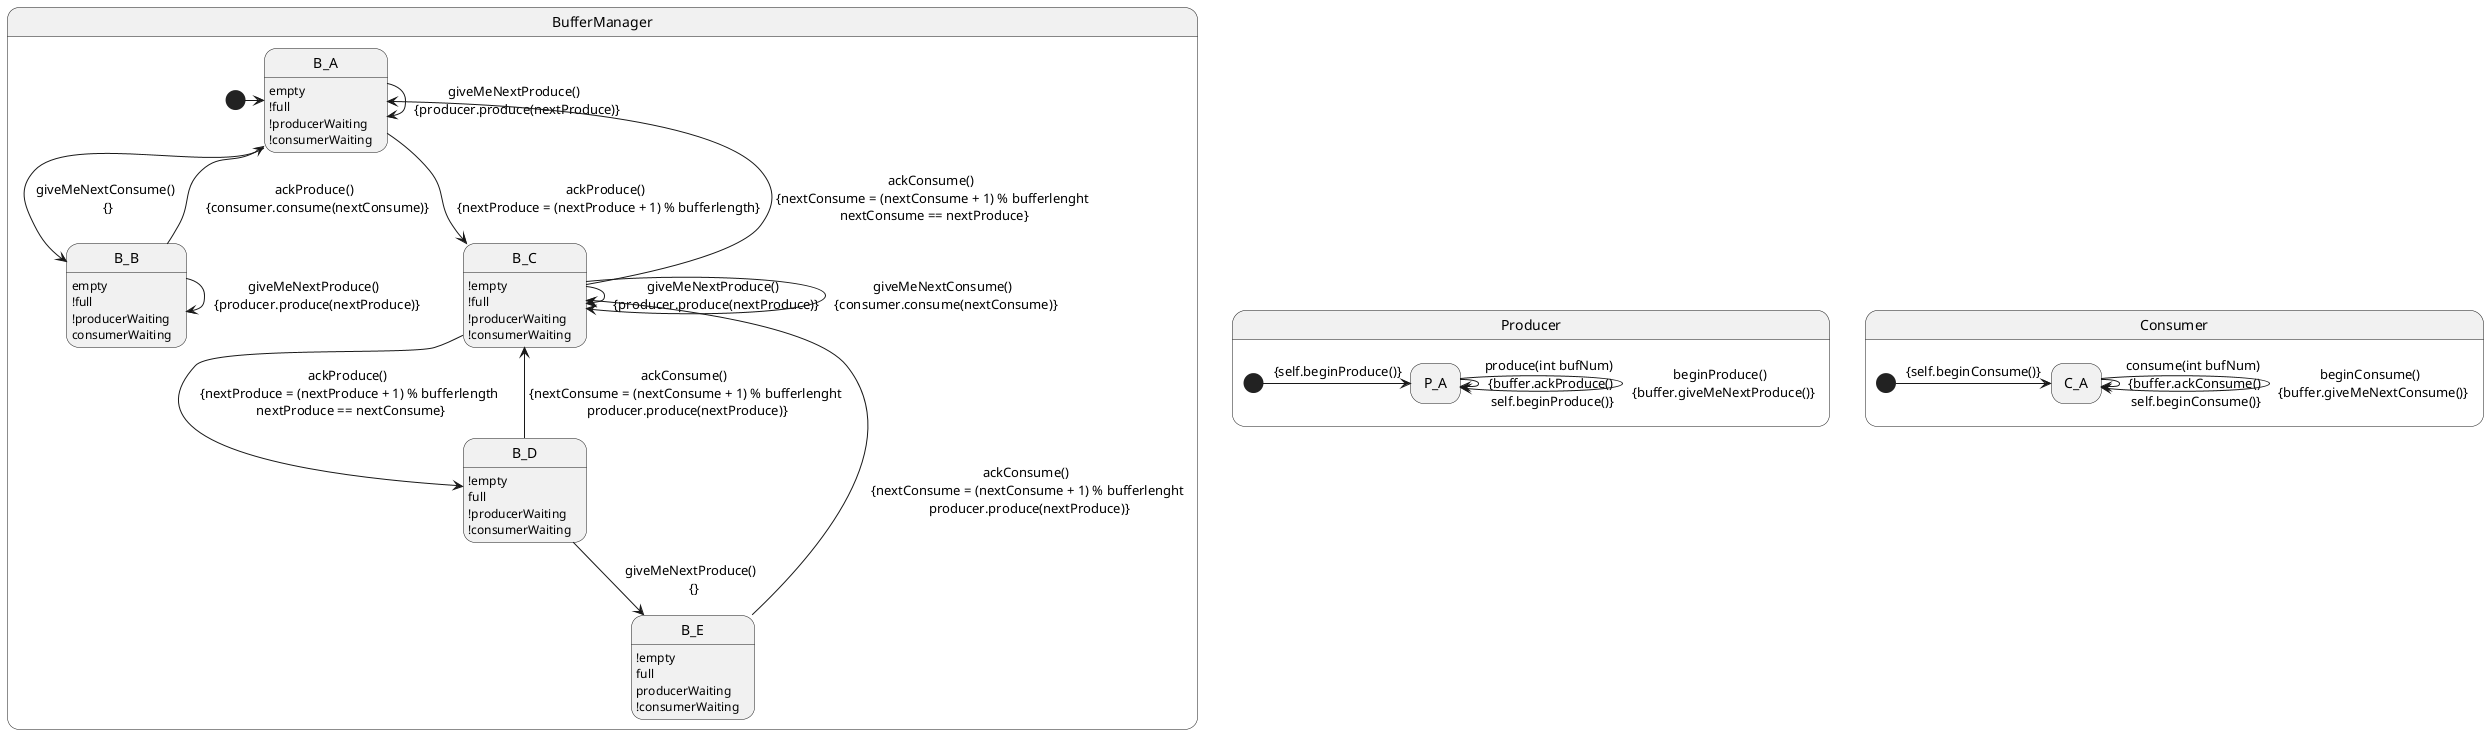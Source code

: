 @startuml

hide empty description

state BufferManager {
    state B_A : empty
    state B_A : !full
    state B_A : !producerWaiting
    state B_A : !consumerWaiting

    state B_B : empty
    state B_B : !full
    state B_B : !producerWaiting
    state B_B : consumerWaiting

    state B_C : !empty
    state B_C : !full
    state B_C : !producerWaiting
    state B_C : !consumerWaiting

    state B_D : !empty
    state B_D : full
    state B_D : !producerWaiting
    state B_D : !consumerWaiting

    state B_E : !empty
    state B_E : full
    state B_E : producerWaiting
    state B_E : !consumerWaiting

    
    [*] -> B_A

    B_A -> B_A : giveMeNextProduce() \n {producer.produce(nextProduce)}

    B_A --> B_B : giveMeNextConsume() \n {}
    B_B --> B_A : ackProduce() \n {consumer.consume(nextConsume)}
   
    B_B -> B_B : giveMeNextProduce() \n {producer.produce(nextProduce)}

    B_A --> B_C : ackProduce() \n {nextProduce = (nextProduce + 1) % bufferlength}
    B_C --> B_A : ackConsume() \n {nextConsume = (nextConsume + 1) % bufferlenght \n nextConsume == nextProduce}

    B_C -> B_C : giveMeNextProduce() \n {producer.produce(nextProduce)}
    B_C -> B_C : giveMeNextConsume() \n {consumer.consume(nextConsume)}

    B_C --> B_D : ackProduce() \n {nextProduce = (nextProduce + 1) % bufferlength \n nextProduce == nextConsume}
    B_D --> B_C : ackConsume() \n {nextConsume = (nextConsume + 1) % bufferlenght \n producer.produce(nextProduce)}

    B_D --> B_E : giveMeNextProduce() \n {}
    B_E --> B_C : ackConsume() \n {nextConsume = (nextConsume + 1) % bufferlenght \n producer.produce(nextProduce)}
}

state Producer{

    state P_A

    [*] -> P_A : {self.beginProduce()}
    P_A -> P_A : produce(int bufNum) \n {buffer.ackProduce() \n self.beginProduce()}
    P_A -> P_A : beginProduce() \n {buffer.giveMeNextProduce()}
}

state Consumer{
    state C_A

    [*] -> C_A : {self.beginConsume()}
    C_A -> C_A : consume(int bufNum) \n {buffer.ackConsume() \n self.beginConsume()}
    C_A -> C_A : beginConsume() \n {buffer.giveMeNextConsume()}
}

@enduml